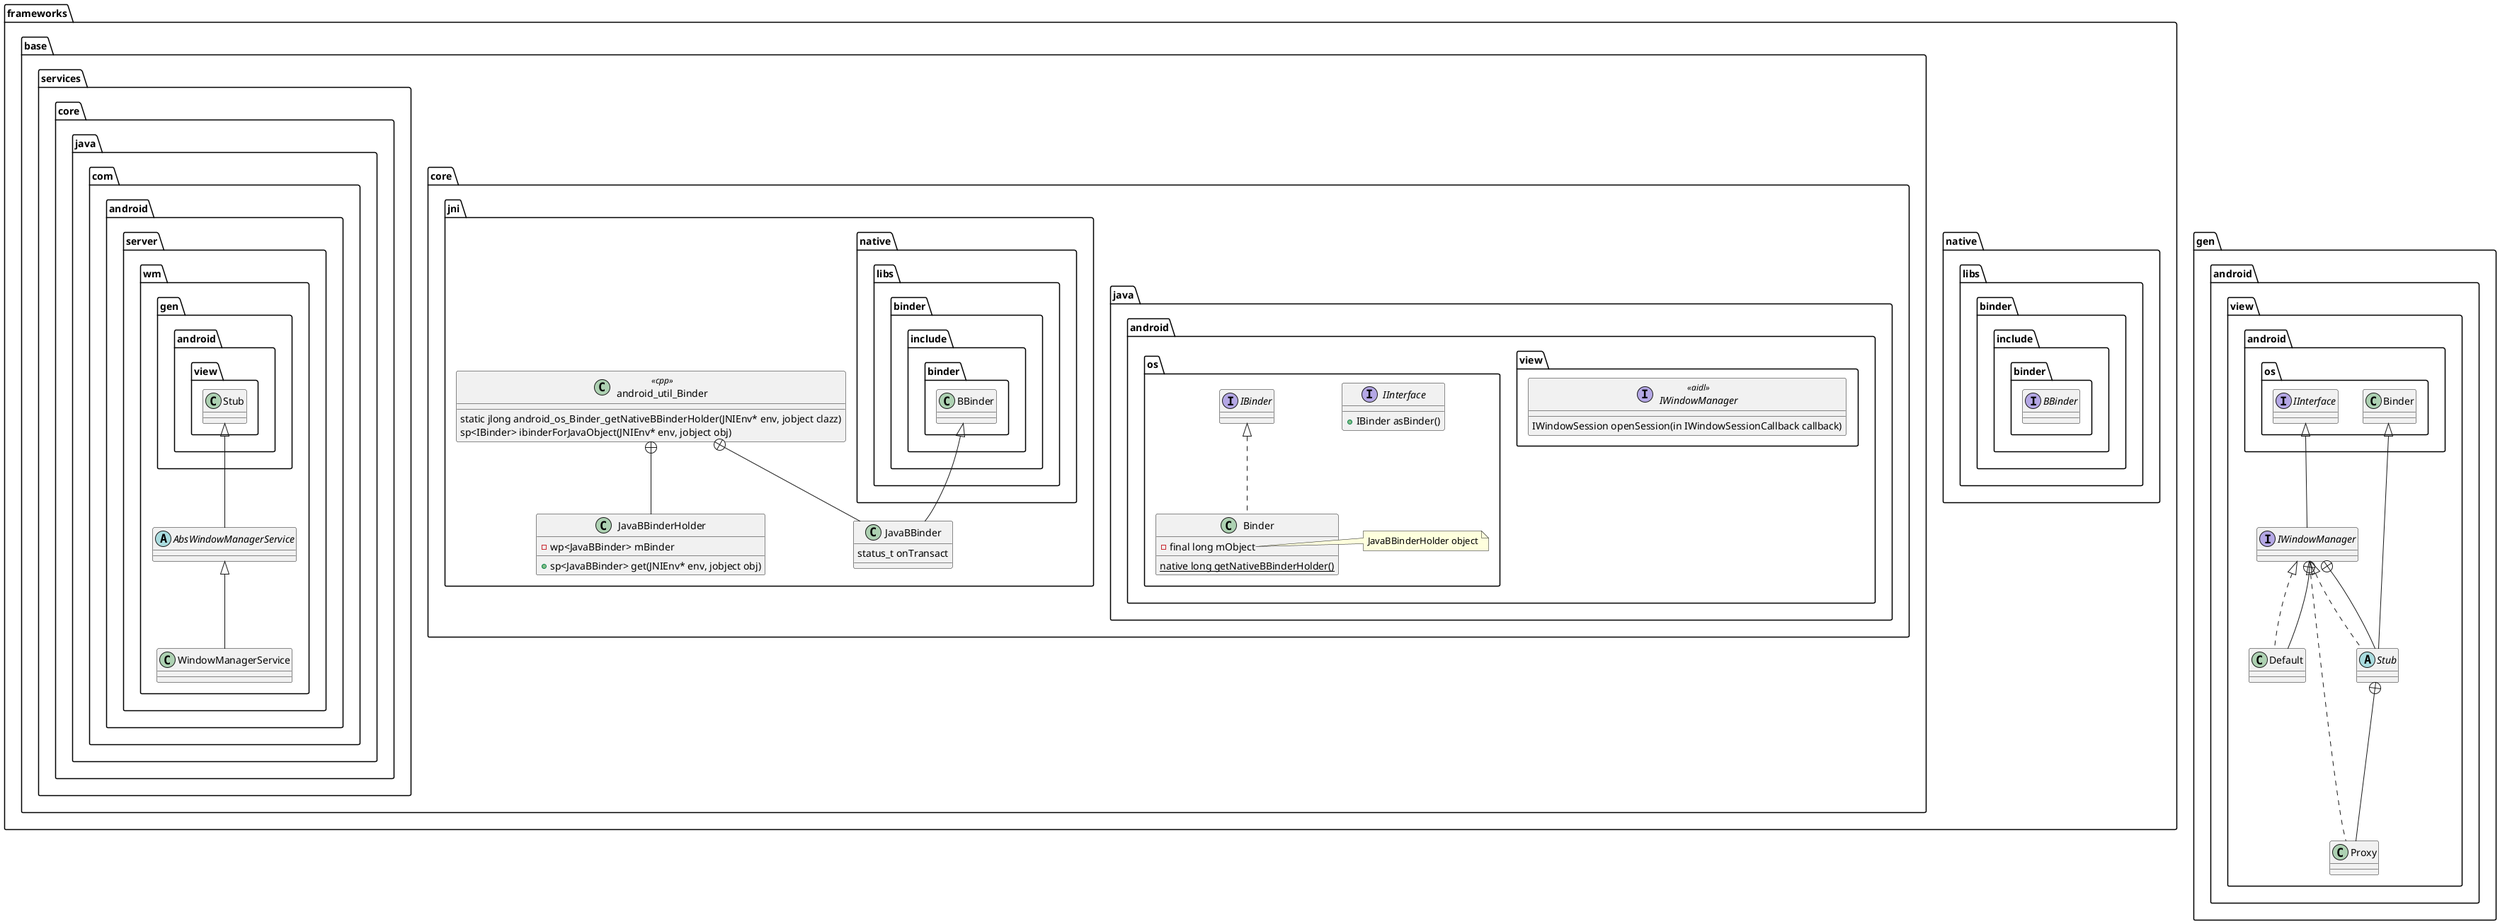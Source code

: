 @startuml

namespace frameworks{
    
    namespace native.libs.binder.include.binder{
        interface BBinder
    }

    namespace base{

        namespace core.java{

            namespace android.view{

                interface IWindowManager<<aidl>>{
                    IWindowSession openSession(in IWindowSessionCallback callback)
                }
            }

            namespace android.os{

                interface IInterface{
                    + IBinder asBinder()
                }

                interface IBinder
                class Binder{
                    - final long mObject
                    {static} native long getNativeBBinderHolder()
                }

                note right of Binder::mObject
                JavaBBinderHolder object
                end note

                IBinder <|.. Binder
            }
        }

        namespace services.core.java.com.android.server.wm{

            abstract class AbsWindowManagerService
            class WindowManagerService

            AbsWindowManagerService <|-- WindowManagerService
            gen.android.view.Stub <|-- AbsWindowManagerService
        }

        namespace frameworks.base.core.jni{

            class android_util_Binder<<cpp>>{
                static jlong android_os_Binder_getNativeBBinderHolder(JNIEnv* env, jobject clazz)
                sp<IBinder> ibinderForJavaObject(JNIEnv* env, jobject obj)
            }

            class JavaBBinderHolder{
                - wp<JavaBBinder> mBinder
                + sp<JavaBBinder> get(JNIEnv* env, jobject obj)
            }

            class JavaBBinder{
                status_t onTransact
            }

            android_util_Binder +-- JavaBBinderHolder
            android_util_Binder +-- JavaBBinder
            native.libs.binder.include.binder.BBinder <|-- JavaBBinder
        }
    }
}
namespace gen.android.view{

    interface IWindowManager extends android.os.IInterface

    class Default implements IWindowManager

    abstract class Stub extends android.os.Binder implements IWindowManager

    class Proxy implements IWindowManager

    IWindowManager +-- Default
    IWindowManager +-- Stub
    Stub +-- Proxy
}

@enduml
